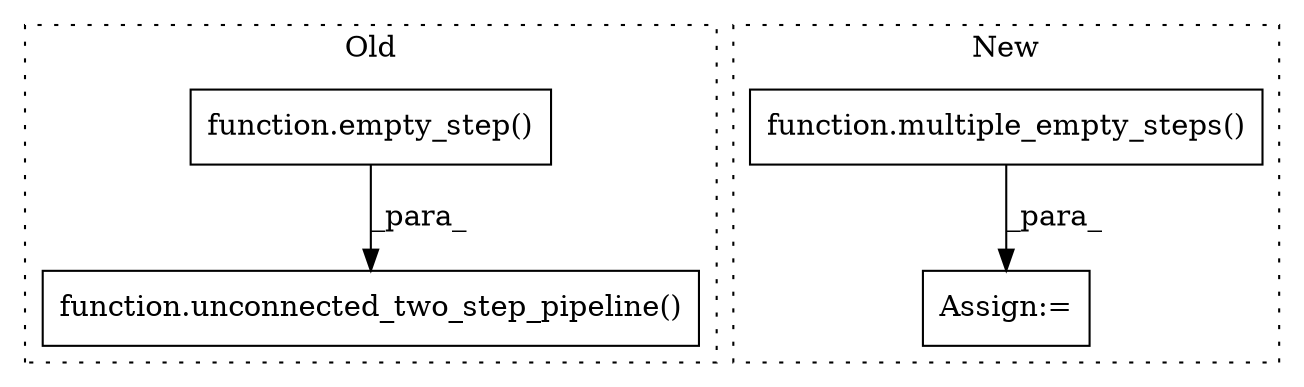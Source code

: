 digraph G {
subgraph cluster0 {
1 [label="function.empty_step()" a="75" s="2137" l="12" shape="box"];
3 [label="function.unconnected_two_step_pipeline()" a="75" s="2107,2149" l="30,22" shape="box"];
label = "Old";
style="dotted";
}
subgraph cluster1 {
2 [label="function.multiple_empty_steps()" a="75" s="2355" l="22" shape="box"];
4 [label="Assign:=" a="68" s="2325" l="30" shape="box"];
label = "New";
style="dotted";
}
1 -> 3 [label="_para_"];
2 -> 4 [label="_para_"];
}